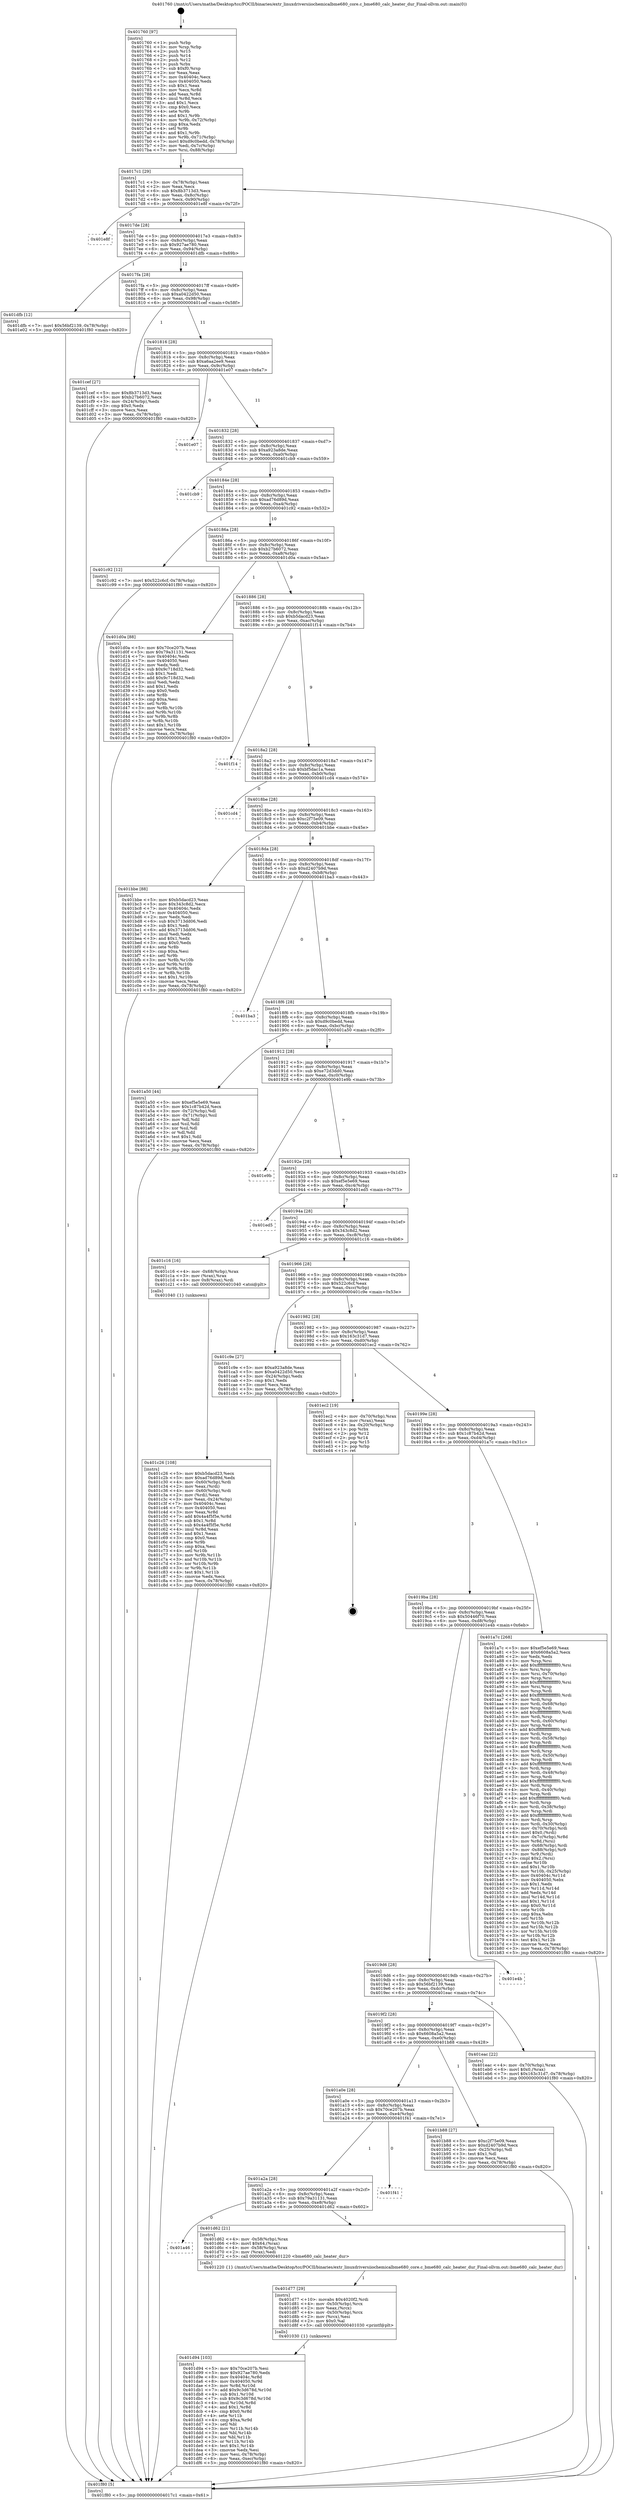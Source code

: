 digraph "0x401760" {
  label = "0x401760 (/mnt/c/Users/mathe/Desktop/tcc/POCII/binaries/extr_linuxdriversiiochemicalbme680_core.c_bme680_calc_heater_dur_Final-ollvm.out::main(0))"
  labelloc = "t"
  node[shape=record]

  Entry [label="",width=0.3,height=0.3,shape=circle,fillcolor=black,style=filled]
  "0x4017c1" [label="{
     0x4017c1 [29]\l
     | [instrs]\l
     &nbsp;&nbsp;0x4017c1 \<+3\>: mov -0x78(%rbp),%eax\l
     &nbsp;&nbsp;0x4017c4 \<+2\>: mov %eax,%ecx\l
     &nbsp;&nbsp;0x4017c6 \<+6\>: sub $0x8b3713d3,%ecx\l
     &nbsp;&nbsp;0x4017cc \<+6\>: mov %eax,-0x8c(%rbp)\l
     &nbsp;&nbsp;0x4017d2 \<+6\>: mov %ecx,-0x90(%rbp)\l
     &nbsp;&nbsp;0x4017d8 \<+6\>: je 0000000000401e8f \<main+0x72f\>\l
  }"]
  "0x401e8f" [label="{
     0x401e8f\l
  }", style=dashed]
  "0x4017de" [label="{
     0x4017de [28]\l
     | [instrs]\l
     &nbsp;&nbsp;0x4017de \<+5\>: jmp 00000000004017e3 \<main+0x83\>\l
     &nbsp;&nbsp;0x4017e3 \<+6\>: mov -0x8c(%rbp),%eax\l
     &nbsp;&nbsp;0x4017e9 \<+5\>: sub $0x927ae780,%eax\l
     &nbsp;&nbsp;0x4017ee \<+6\>: mov %eax,-0x94(%rbp)\l
     &nbsp;&nbsp;0x4017f4 \<+6\>: je 0000000000401dfb \<main+0x69b\>\l
  }"]
  Exit [label="",width=0.3,height=0.3,shape=circle,fillcolor=black,style=filled,peripheries=2]
  "0x401dfb" [label="{
     0x401dfb [12]\l
     | [instrs]\l
     &nbsp;&nbsp;0x401dfb \<+7\>: movl $0x56bf2139,-0x78(%rbp)\l
     &nbsp;&nbsp;0x401e02 \<+5\>: jmp 0000000000401f80 \<main+0x820\>\l
  }"]
  "0x4017fa" [label="{
     0x4017fa [28]\l
     | [instrs]\l
     &nbsp;&nbsp;0x4017fa \<+5\>: jmp 00000000004017ff \<main+0x9f\>\l
     &nbsp;&nbsp;0x4017ff \<+6\>: mov -0x8c(%rbp),%eax\l
     &nbsp;&nbsp;0x401805 \<+5\>: sub $0xa0422d50,%eax\l
     &nbsp;&nbsp;0x40180a \<+6\>: mov %eax,-0x98(%rbp)\l
     &nbsp;&nbsp;0x401810 \<+6\>: je 0000000000401cef \<main+0x58f\>\l
  }"]
  "0x401d94" [label="{
     0x401d94 [103]\l
     | [instrs]\l
     &nbsp;&nbsp;0x401d94 \<+5\>: mov $0x70ce207b,%esi\l
     &nbsp;&nbsp;0x401d99 \<+5\>: mov $0x927ae780,%edx\l
     &nbsp;&nbsp;0x401d9e \<+8\>: mov 0x40404c,%r8d\l
     &nbsp;&nbsp;0x401da6 \<+8\>: mov 0x404050,%r9d\l
     &nbsp;&nbsp;0x401dae \<+3\>: mov %r8d,%r10d\l
     &nbsp;&nbsp;0x401db1 \<+7\>: add $0x9c3d678d,%r10d\l
     &nbsp;&nbsp;0x401db8 \<+4\>: sub $0x1,%r10d\l
     &nbsp;&nbsp;0x401dbc \<+7\>: sub $0x9c3d678d,%r10d\l
     &nbsp;&nbsp;0x401dc3 \<+4\>: imul %r10d,%r8d\l
     &nbsp;&nbsp;0x401dc7 \<+4\>: and $0x1,%r8d\l
     &nbsp;&nbsp;0x401dcb \<+4\>: cmp $0x0,%r8d\l
     &nbsp;&nbsp;0x401dcf \<+4\>: sete %r11b\l
     &nbsp;&nbsp;0x401dd3 \<+4\>: cmp $0xa,%r9d\l
     &nbsp;&nbsp;0x401dd7 \<+3\>: setl %bl\l
     &nbsp;&nbsp;0x401dda \<+3\>: mov %r11b,%r14b\l
     &nbsp;&nbsp;0x401ddd \<+3\>: and %bl,%r14b\l
     &nbsp;&nbsp;0x401de0 \<+3\>: xor %bl,%r11b\l
     &nbsp;&nbsp;0x401de3 \<+3\>: or %r11b,%r14b\l
     &nbsp;&nbsp;0x401de6 \<+4\>: test $0x1,%r14b\l
     &nbsp;&nbsp;0x401dea \<+3\>: cmovne %edx,%esi\l
     &nbsp;&nbsp;0x401ded \<+3\>: mov %esi,-0x78(%rbp)\l
     &nbsp;&nbsp;0x401df0 \<+6\>: mov %eax,-0xec(%rbp)\l
     &nbsp;&nbsp;0x401df6 \<+5\>: jmp 0000000000401f80 \<main+0x820\>\l
  }"]
  "0x401cef" [label="{
     0x401cef [27]\l
     | [instrs]\l
     &nbsp;&nbsp;0x401cef \<+5\>: mov $0x8b3713d3,%eax\l
     &nbsp;&nbsp;0x401cf4 \<+5\>: mov $0xb27b6072,%ecx\l
     &nbsp;&nbsp;0x401cf9 \<+3\>: mov -0x24(%rbp),%edx\l
     &nbsp;&nbsp;0x401cfc \<+3\>: cmp $0x0,%edx\l
     &nbsp;&nbsp;0x401cff \<+3\>: cmove %ecx,%eax\l
     &nbsp;&nbsp;0x401d02 \<+3\>: mov %eax,-0x78(%rbp)\l
     &nbsp;&nbsp;0x401d05 \<+5\>: jmp 0000000000401f80 \<main+0x820\>\l
  }"]
  "0x401816" [label="{
     0x401816 [28]\l
     | [instrs]\l
     &nbsp;&nbsp;0x401816 \<+5\>: jmp 000000000040181b \<main+0xbb\>\l
     &nbsp;&nbsp;0x40181b \<+6\>: mov -0x8c(%rbp),%eax\l
     &nbsp;&nbsp;0x401821 \<+5\>: sub $0xa6aa2ee9,%eax\l
     &nbsp;&nbsp;0x401826 \<+6\>: mov %eax,-0x9c(%rbp)\l
     &nbsp;&nbsp;0x40182c \<+6\>: je 0000000000401e07 \<main+0x6a7\>\l
  }"]
  "0x401d77" [label="{
     0x401d77 [29]\l
     | [instrs]\l
     &nbsp;&nbsp;0x401d77 \<+10\>: movabs $0x4020f2,%rdi\l
     &nbsp;&nbsp;0x401d81 \<+4\>: mov -0x50(%rbp),%rcx\l
     &nbsp;&nbsp;0x401d85 \<+2\>: mov %eax,(%rcx)\l
     &nbsp;&nbsp;0x401d87 \<+4\>: mov -0x50(%rbp),%rcx\l
     &nbsp;&nbsp;0x401d8b \<+2\>: mov (%rcx),%esi\l
     &nbsp;&nbsp;0x401d8d \<+2\>: mov $0x0,%al\l
     &nbsp;&nbsp;0x401d8f \<+5\>: call 0000000000401030 \<printf@plt\>\l
     | [calls]\l
     &nbsp;&nbsp;0x401030 \{1\} (unknown)\l
  }"]
  "0x401e07" [label="{
     0x401e07\l
  }", style=dashed]
  "0x401832" [label="{
     0x401832 [28]\l
     | [instrs]\l
     &nbsp;&nbsp;0x401832 \<+5\>: jmp 0000000000401837 \<main+0xd7\>\l
     &nbsp;&nbsp;0x401837 \<+6\>: mov -0x8c(%rbp),%eax\l
     &nbsp;&nbsp;0x40183d \<+5\>: sub $0xa923a8de,%eax\l
     &nbsp;&nbsp;0x401842 \<+6\>: mov %eax,-0xa0(%rbp)\l
     &nbsp;&nbsp;0x401848 \<+6\>: je 0000000000401cb9 \<main+0x559\>\l
  }"]
  "0x401a46" [label="{
     0x401a46\l
  }", style=dashed]
  "0x401cb9" [label="{
     0x401cb9\l
  }", style=dashed]
  "0x40184e" [label="{
     0x40184e [28]\l
     | [instrs]\l
     &nbsp;&nbsp;0x40184e \<+5\>: jmp 0000000000401853 \<main+0xf3\>\l
     &nbsp;&nbsp;0x401853 \<+6\>: mov -0x8c(%rbp),%eax\l
     &nbsp;&nbsp;0x401859 \<+5\>: sub $0xad76d89d,%eax\l
     &nbsp;&nbsp;0x40185e \<+6\>: mov %eax,-0xa4(%rbp)\l
     &nbsp;&nbsp;0x401864 \<+6\>: je 0000000000401c92 \<main+0x532\>\l
  }"]
  "0x401d62" [label="{
     0x401d62 [21]\l
     | [instrs]\l
     &nbsp;&nbsp;0x401d62 \<+4\>: mov -0x58(%rbp),%rax\l
     &nbsp;&nbsp;0x401d66 \<+6\>: movl $0x64,(%rax)\l
     &nbsp;&nbsp;0x401d6c \<+4\>: mov -0x58(%rbp),%rax\l
     &nbsp;&nbsp;0x401d70 \<+2\>: mov (%rax),%edi\l
     &nbsp;&nbsp;0x401d72 \<+5\>: call 0000000000401220 \<bme680_calc_heater_dur\>\l
     | [calls]\l
     &nbsp;&nbsp;0x401220 \{1\} (/mnt/c/Users/mathe/Desktop/tcc/POCII/binaries/extr_linuxdriversiiochemicalbme680_core.c_bme680_calc_heater_dur_Final-ollvm.out::bme680_calc_heater_dur)\l
  }"]
  "0x401c92" [label="{
     0x401c92 [12]\l
     | [instrs]\l
     &nbsp;&nbsp;0x401c92 \<+7\>: movl $0x522c6cf,-0x78(%rbp)\l
     &nbsp;&nbsp;0x401c99 \<+5\>: jmp 0000000000401f80 \<main+0x820\>\l
  }"]
  "0x40186a" [label="{
     0x40186a [28]\l
     | [instrs]\l
     &nbsp;&nbsp;0x40186a \<+5\>: jmp 000000000040186f \<main+0x10f\>\l
     &nbsp;&nbsp;0x40186f \<+6\>: mov -0x8c(%rbp),%eax\l
     &nbsp;&nbsp;0x401875 \<+5\>: sub $0xb27b6072,%eax\l
     &nbsp;&nbsp;0x40187a \<+6\>: mov %eax,-0xa8(%rbp)\l
     &nbsp;&nbsp;0x401880 \<+6\>: je 0000000000401d0a \<main+0x5aa\>\l
  }"]
  "0x401a2a" [label="{
     0x401a2a [28]\l
     | [instrs]\l
     &nbsp;&nbsp;0x401a2a \<+5\>: jmp 0000000000401a2f \<main+0x2cf\>\l
     &nbsp;&nbsp;0x401a2f \<+6\>: mov -0x8c(%rbp),%eax\l
     &nbsp;&nbsp;0x401a35 \<+5\>: sub $0x79a31131,%eax\l
     &nbsp;&nbsp;0x401a3a \<+6\>: mov %eax,-0xe8(%rbp)\l
     &nbsp;&nbsp;0x401a40 \<+6\>: je 0000000000401d62 \<main+0x602\>\l
  }"]
  "0x401d0a" [label="{
     0x401d0a [88]\l
     | [instrs]\l
     &nbsp;&nbsp;0x401d0a \<+5\>: mov $0x70ce207b,%eax\l
     &nbsp;&nbsp;0x401d0f \<+5\>: mov $0x79a31131,%ecx\l
     &nbsp;&nbsp;0x401d14 \<+7\>: mov 0x40404c,%edx\l
     &nbsp;&nbsp;0x401d1b \<+7\>: mov 0x404050,%esi\l
     &nbsp;&nbsp;0x401d22 \<+2\>: mov %edx,%edi\l
     &nbsp;&nbsp;0x401d24 \<+6\>: sub $0x9c718d32,%edi\l
     &nbsp;&nbsp;0x401d2a \<+3\>: sub $0x1,%edi\l
     &nbsp;&nbsp;0x401d2d \<+6\>: add $0x9c718d32,%edi\l
     &nbsp;&nbsp;0x401d33 \<+3\>: imul %edi,%edx\l
     &nbsp;&nbsp;0x401d36 \<+3\>: and $0x1,%edx\l
     &nbsp;&nbsp;0x401d39 \<+3\>: cmp $0x0,%edx\l
     &nbsp;&nbsp;0x401d3c \<+4\>: sete %r8b\l
     &nbsp;&nbsp;0x401d40 \<+3\>: cmp $0xa,%esi\l
     &nbsp;&nbsp;0x401d43 \<+4\>: setl %r9b\l
     &nbsp;&nbsp;0x401d47 \<+3\>: mov %r8b,%r10b\l
     &nbsp;&nbsp;0x401d4a \<+3\>: and %r9b,%r10b\l
     &nbsp;&nbsp;0x401d4d \<+3\>: xor %r9b,%r8b\l
     &nbsp;&nbsp;0x401d50 \<+3\>: or %r8b,%r10b\l
     &nbsp;&nbsp;0x401d53 \<+4\>: test $0x1,%r10b\l
     &nbsp;&nbsp;0x401d57 \<+3\>: cmovne %ecx,%eax\l
     &nbsp;&nbsp;0x401d5a \<+3\>: mov %eax,-0x78(%rbp)\l
     &nbsp;&nbsp;0x401d5d \<+5\>: jmp 0000000000401f80 \<main+0x820\>\l
  }"]
  "0x401886" [label="{
     0x401886 [28]\l
     | [instrs]\l
     &nbsp;&nbsp;0x401886 \<+5\>: jmp 000000000040188b \<main+0x12b\>\l
     &nbsp;&nbsp;0x40188b \<+6\>: mov -0x8c(%rbp),%eax\l
     &nbsp;&nbsp;0x401891 \<+5\>: sub $0xb5dacd23,%eax\l
     &nbsp;&nbsp;0x401896 \<+6\>: mov %eax,-0xac(%rbp)\l
     &nbsp;&nbsp;0x40189c \<+6\>: je 0000000000401f14 \<main+0x7b4\>\l
  }"]
  "0x401f41" [label="{
     0x401f41\l
  }", style=dashed]
  "0x401f14" [label="{
     0x401f14\l
  }", style=dashed]
  "0x4018a2" [label="{
     0x4018a2 [28]\l
     | [instrs]\l
     &nbsp;&nbsp;0x4018a2 \<+5\>: jmp 00000000004018a7 \<main+0x147\>\l
     &nbsp;&nbsp;0x4018a7 \<+6\>: mov -0x8c(%rbp),%eax\l
     &nbsp;&nbsp;0x4018ad \<+5\>: sub $0xbf5dac1a,%eax\l
     &nbsp;&nbsp;0x4018b2 \<+6\>: mov %eax,-0xb0(%rbp)\l
     &nbsp;&nbsp;0x4018b8 \<+6\>: je 0000000000401cd4 \<main+0x574\>\l
  }"]
  "0x401c26" [label="{
     0x401c26 [108]\l
     | [instrs]\l
     &nbsp;&nbsp;0x401c26 \<+5\>: mov $0xb5dacd23,%ecx\l
     &nbsp;&nbsp;0x401c2b \<+5\>: mov $0xad76d89d,%edx\l
     &nbsp;&nbsp;0x401c30 \<+4\>: mov -0x60(%rbp),%rdi\l
     &nbsp;&nbsp;0x401c34 \<+2\>: mov %eax,(%rdi)\l
     &nbsp;&nbsp;0x401c36 \<+4\>: mov -0x60(%rbp),%rdi\l
     &nbsp;&nbsp;0x401c3a \<+2\>: mov (%rdi),%eax\l
     &nbsp;&nbsp;0x401c3c \<+3\>: mov %eax,-0x24(%rbp)\l
     &nbsp;&nbsp;0x401c3f \<+7\>: mov 0x40404c,%eax\l
     &nbsp;&nbsp;0x401c46 \<+7\>: mov 0x404050,%esi\l
     &nbsp;&nbsp;0x401c4d \<+3\>: mov %eax,%r8d\l
     &nbsp;&nbsp;0x401c50 \<+7\>: add $0x4a4f5f5e,%r8d\l
     &nbsp;&nbsp;0x401c57 \<+4\>: sub $0x1,%r8d\l
     &nbsp;&nbsp;0x401c5b \<+7\>: sub $0x4a4f5f5e,%r8d\l
     &nbsp;&nbsp;0x401c62 \<+4\>: imul %r8d,%eax\l
     &nbsp;&nbsp;0x401c66 \<+3\>: and $0x1,%eax\l
     &nbsp;&nbsp;0x401c69 \<+3\>: cmp $0x0,%eax\l
     &nbsp;&nbsp;0x401c6c \<+4\>: sete %r9b\l
     &nbsp;&nbsp;0x401c70 \<+3\>: cmp $0xa,%esi\l
     &nbsp;&nbsp;0x401c73 \<+4\>: setl %r10b\l
     &nbsp;&nbsp;0x401c77 \<+3\>: mov %r9b,%r11b\l
     &nbsp;&nbsp;0x401c7a \<+3\>: and %r10b,%r11b\l
     &nbsp;&nbsp;0x401c7d \<+3\>: xor %r10b,%r9b\l
     &nbsp;&nbsp;0x401c80 \<+3\>: or %r9b,%r11b\l
     &nbsp;&nbsp;0x401c83 \<+4\>: test $0x1,%r11b\l
     &nbsp;&nbsp;0x401c87 \<+3\>: cmovne %edx,%ecx\l
     &nbsp;&nbsp;0x401c8a \<+3\>: mov %ecx,-0x78(%rbp)\l
     &nbsp;&nbsp;0x401c8d \<+5\>: jmp 0000000000401f80 \<main+0x820\>\l
  }"]
  "0x401cd4" [label="{
     0x401cd4\l
  }", style=dashed]
  "0x4018be" [label="{
     0x4018be [28]\l
     | [instrs]\l
     &nbsp;&nbsp;0x4018be \<+5\>: jmp 00000000004018c3 \<main+0x163\>\l
     &nbsp;&nbsp;0x4018c3 \<+6\>: mov -0x8c(%rbp),%eax\l
     &nbsp;&nbsp;0x4018c9 \<+5\>: sub $0xc2f75e09,%eax\l
     &nbsp;&nbsp;0x4018ce \<+6\>: mov %eax,-0xb4(%rbp)\l
     &nbsp;&nbsp;0x4018d4 \<+6\>: je 0000000000401bbe \<main+0x45e\>\l
  }"]
  "0x401a0e" [label="{
     0x401a0e [28]\l
     | [instrs]\l
     &nbsp;&nbsp;0x401a0e \<+5\>: jmp 0000000000401a13 \<main+0x2b3\>\l
     &nbsp;&nbsp;0x401a13 \<+6\>: mov -0x8c(%rbp),%eax\l
     &nbsp;&nbsp;0x401a19 \<+5\>: sub $0x70ce207b,%eax\l
     &nbsp;&nbsp;0x401a1e \<+6\>: mov %eax,-0xe4(%rbp)\l
     &nbsp;&nbsp;0x401a24 \<+6\>: je 0000000000401f41 \<main+0x7e1\>\l
  }"]
  "0x401bbe" [label="{
     0x401bbe [88]\l
     | [instrs]\l
     &nbsp;&nbsp;0x401bbe \<+5\>: mov $0xb5dacd23,%eax\l
     &nbsp;&nbsp;0x401bc3 \<+5\>: mov $0x343c8d2,%ecx\l
     &nbsp;&nbsp;0x401bc8 \<+7\>: mov 0x40404c,%edx\l
     &nbsp;&nbsp;0x401bcf \<+7\>: mov 0x404050,%esi\l
     &nbsp;&nbsp;0x401bd6 \<+2\>: mov %edx,%edi\l
     &nbsp;&nbsp;0x401bd8 \<+6\>: sub $0x3713dd06,%edi\l
     &nbsp;&nbsp;0x401bde \<+3\>: sub $0x1,%edi\l
     &nbsp;&nbsp;0x401be1 \<+6\>: add $0x3713dd06,%edi\l
     &nbsp;&nbsp;0x401be7 \<+3\>: imul %edi,%edx\l
     &nbsp;&nbsp;0x401bea \<+3\>: and $0x1,%edx\l
     &nbsp;&nbsp;0x401bed \<+3\>: cmp $0x0,%edx\l
     &nbsp;&nbsp;0x401bf0 \<+4\>: sete %r8b\l
     &nbsp;&nbsp;0x401bf4 \<+3\>: cmp $0xa,%esi\l
     &nbsp;&nbsp;0x401bf7 \<+4\>: setl %r9b\l
     &nbsp;&nbsp;0x401bfb \<+3\>: mov %r8b,%r10b\l
     &nbsp;&nbsp;0x401bfe \<+3\>: and %r9b,%r10b\l
     &nbsp;&nbsp;0x401c01 \<+3\>: xor %r9b,%r8b\l
     &nbsp;&nbsp;0x401c04 \<+3\>: or %r8b,%r10b\l
     &nbsp;&nbsp;0x401c07 \<+4\>: test $0x1,%r10b\l
     &nbsp;&nbsp;0x401c0b \<+3\>: cmovne %ecx,%eax\l
     &nbsp;&nbsp;0x401c0e \<+3\>: mov %eax,-0x78(%rbp)\l
     &nbsp;&nbsp;0x401c11 \<+5\>: jmp 0000000000401f80 \<main+0x820\>\l
  }"]
  "0x4018da" [label="{
     0x4018da [28]\l
     | [instrs]\l
     &nbsp;&nbsp;0x4018da \<+5\>: jmp 00000000004018df \<main+0x17f\>\l
     &nbsp;&nbsp;0x4018df \<+6\>: mov -0x8c(%rbp),%eax\l
     &nbsp;&nbsp;0x4018e5 \<+5\>: sub $0xd2407b9d,%eax\l
     &nbsp;&nbsp;0x4018ea \<+6\>: mov %eax,-0xb8(%rbp)\l
     &nbsp;&nbsp;0x4018f0 \<+6\>: je 0000000000401ba3 \<main+0x443\>\l
  }"]
  "0x401b88" [label="{
     0x401b88 [27]\l
     | [instrs]\l
     &nbsp;&nbsp;0x401b88 \<+5\>: mov $0xc2f75e09,%eax\l
     &nbsp;&nbsp;0x401b8d \<+5\>: mov $0xd2407b9d,%ecx\l
     &nbsp;&nbsp;0x401b92 \<+3\>: mov -0x25(%rbp),%dl\l
     &nbsp;&nbsp;0x401b95 \<+3\>: test $0x1,%dl\l
     &nbsp;&nbsp;0x401b98 \<+3\>: cmovne %ecx,%eax\l
     &nbsp;&nbsp;0x401b9b \<+3\>: mov %eax,-0x78(%rbp)\l
     &nbsp;&nbsp;0x401b9e \<+5\>: jmp 0000000000401f80 \<main+0x820\>\l
  }"]
  "0x401ba3" [label="{
     0x401ba3\l
  }", style=dashed]
  "0x4018f6" [label="{
     0x4018f6 [28]\l
     | [instrs]\l
     &nbsp;&nbsp;0x4018f6 \<+5\>: jmp 00000000004018fb \<main+0x19b\>\l
     &nbsp;&nbsp;0x4018fb \<+6\>: mov -0x8c(%rbp),%eax\l
     &nbsp;&nbsp;0x401901 \<+5\>: sub $0xd9c0bedd,%eax\l
     &nbsp;&nbsp;0x401906 \<+6\>: mov %eax,-0xbc(%rbp)\l
     &nbsp;&nbsp;0x40190c \<+6\>: je 0000000000401a50 \<main+0x2f0\>\l
  }"]
  "0x4019f2" [label="{
     0x4019f2 [28]\l
     | [instrs]\l
     &nbsp;&nbsp;0x4019f2 \<+5\>: jmp 00000000004019f7 \<main+0x297\>\l
     &nbsp;&nbsp;0x4019f7 \<+6\>: mov -0x8c(%rbp),%eax\l
     &nbsp;&nbsp;0x4019fd \<+5\>: sub $0x6608a5a2,%eax\l
     &nbsp;&nbsp;0x401a02 \<+6\>: mov %eax,-0xe0(%rbp)\l
     &nbsp;&nbsp;0x401a08 \<+6\>: je 0000000000401b88 \<main+0x428\>\l
  }"]
  "0x401a50" [label="{
     0x401a50 [44]\l
     | [instrs]\l
     &nbsp;&nbsp;0x401a50 \<+5\>: mov $0xef5e5e69,%eax\l
     &nbsp;&nbsp;0x401a55 \<+5\>: mov $0x1c87b42d,%ecx\l
     &nbsp;&nbsp;0x401a5a \<+3\>: mov -0x72(%rbp),%dl\l
     &nbsp;&nbsp;0x401a5d \<+4\>: mov -0x71(%rbp),%sil\l
     &nbsp;&nbsp;0x401a61 \<+3\>: mov %dl,%dil\l
     &nbsp;&nbsp;0x401a64 \<+3\>: and %sil,%dil\l
     &nbsp;&nbsp;0x401a67 \<+3\>: xor %sil,%dl\l
     &nbsp;&nbsp;0x401a6a \<+3\>: or %dl,%dil\l
     &nbsp;&nbsp;0x401a6d \<+4\>: test $0x1,%dil\l
     &nbsp;&nbsp;0x401a71 \<+3\>: cmovne %ecx,%eax\l
     &nbsp;&nbsp;0x401a74 \<+3\>: mov %eax,-0x78(%rbp)\l
     &nbsp;&nbsp;0x401a77 \<+5\>: jmp 0000000000401f80 \<main+0x820\>\l
  }"]
  "0x401912" [label="{
     0x401912 [28]\l
     | [instrs]\l
     &nbsp;&nbsp;0x401912 \<+5\>: jmp 0000000000401917 \<main+0x1b7\>\l
     &nbsp;&nbsp;0x401917 \<+6\>: mov -0x8c(%rbp),%eax\l
     &nbsp;&nbsp;0x40191d \<+5\>: sub $0xe72d3dd0,%eax\l
     &nbsp;&nbsp;0x401922 \<+6\>: mov %eax,-0xc0(%rbp)\l
     &nbsp;&nbsp;0x401928 \<+6\>: je 0000000000401e9b \<main+0x73b\>\l
  }"]
  "0x401f80" [label="{
     0x401f80 [5]\l
     | [instrs]\l
     &nbsp;&nbsp;0x401f80 \<+5\>: jmp 00000000004017c1 \<main+0x61\>\l
  }"]
  "0x401760" [label="{
     0x401760 [97]\l
     | [instrs]\l
     &nbsp;&nbsp;0x401760 \<+1\>: push %rbp\l
     &nbsp;&nbsp;0x401761 \<+3\>: mov %rsp,%rbp\l
     &nbsp;&nbsp;0x401764 \<+2\>: push %r15\l
     &nbsp;&nbsp;0x401766 \<+2\>: push %r14\l
     &nbsp;&nbsp;0x401768 \<+2\>: push %r12\l
     &nbsp;&nbsp;0x40176a \<+1\>: push %rbx\l
     &nbsp;&nbsp;0x40176b \<+7\>: sub $0xf0,%rsp\l
     &nbsp;&nbsp;0x401772 \<+2\>: xor %eax,%eax\l
     &nbsp;&nbsp;0x401774 \<+7\>: mov 0x40404c,%ecx\l
     &nbsp;&nbsp;0x40177b \<+7\>: mov 0x404050,%edx\l
     &nbsp;&nbsp;0x401782 \<+3\>: sub $0x1,%eax\l
     &nbsp;&nbsp;0x401785 \<+3\>: mov %ecx,%r8d\l
     &nbsp;&nbsp;0x401788 \<+3\>: add %eax,%r8d\l
     &nbsp;&nbsp;0x40178b \<+4\>: imul %r8d,%ecx\l
     &nbsp;&nbsp;0x40178f \<+3\>: and $0x1,%ecx\l
     &nbsp;&nbsp;0x401792 \<+3\>: cmp $0x0,%ecx\l
     &nbsp;&nbsp;0x401795 \<+4\>: sete %r9b\l
     &nbsp;&nbsp;0x401799 \<+4\>: and $0x1,%r9b\l
     &nbsp;&nbsp;0x40179d \<+4\>: mov %r9b,-0x72(%rbp)\l
     &nbsp;&nbsp;0x4017a1 \<+3\>: cmp $0xa,%edx\l
     &nbsp;&nbsp;0x4017a4 \<+4\>: setl %r9b\l
     &nbsp;&nbsp;0x4017a8 \<+4\>: and $0x1,%r9b\l
     &nbsp;&nbsp;0x4017ac \<+4\>: mov %r9b,-0x71(%rbp)\l
     &nbsp;&nbsp;0x4017b0 \<+7\>: movl $0xd9c0bedd,-0x78(%rbp)\l
     &nbsp;&nbsp;0x4017b7 \<+3\>: mov %edi,-0x7c(%rbp)\l
     &nbsp;&nbsp;0x4017ba \<+7\>: mov %rsi,-0x88(%rbp)\l
  }"]
  "0x401eac" [label="{
     0x401eac [22]\l
     | [instrs]\l
     &nbsp;&nbsp;0x401eac \<+4\>: mov -0x70(%rbp),%rax\l
     &nbsp;&nbsp;0x401eb0 \<+6\>: movl $0x0,(%rax)\l
     &nbsp;&nbsp;0x401eb6 \<+7\>: movl $0x163c31d7,-0x78(%rbp)\l
     &nbsp;&nbsp;0x401ebd \<+5\>: jmp 0000000000401f80 \<main+0x820\>\l
  }"]
  "0x401e9b" [label="{
     0x401e9b\l
  }", style=dashed]
  "0x40192e" [label="{
     0x40192e [28]\l
     | [instrs]\l
     &nbsp;&nbsp;0x40192e \<+5\>: jmp 0000000000401933 \<main+0x1d3\>\l
     &nbsp;&nbsp;0x401933 \<+6\>: mov -0x8c(%rbp),%eax\l
     &nbsp;&nbsp;0x401939 \<+5\>: sub $0xef5e5e69,%eax\l
     &nbsp;&nbsp;0x40193e \<+6\>: mov %eax,-0xc4(%rbp)\l
     &nbsp;&nbsp;0x401944 \<+6\>: je 0000000000401ed5 \<main+0x775\>\l
  }"]
  "0x4019d6" [label="{
     0x4019d6 [28]\l
     | [instrs]\l
     &nbsp;&nbsp;0x4019d6 \<+5\>: jmp 00000000004019db \<main+0x27b\>\l
     &nbsp;&nbsp;0x4019db \<+6\>: mov -0x8c(%rbp),%eax\l
     &nbsp;&nbsp;0x4019e1 \<+5\>: sub $0x56bf2139,%eax\l
     &nbsp;&nbsp;0x4019e6 \<+6\>: mov %eax,-0xdc(%rbp)\l
     &nbsp;&nbsp;0x4019ec \<+6\>: je 0000000000401eac \<main+0x74c\>\l
  }"]
  "0x401ed5" [label="{
     0x401ed5\l
  }", style=dashed]
  "0x40194a" [label="{
     0x40194a [28]\l
     | [instrs]\l
     &nbsp;&nbsp;0x40194a \<+5\>: jmp 000000000040194f \<main+0x1ef\>\l
     &nbsp;&nbsp;0x40194f \<+6\>: mov -0x8c(%rbp),%eax\l
     &nbsp;&nbsp;0x401955 \<+5\>: sub $0x343c8d2,%eax\l
     &nbsp;&nbsp;0x40195a \<+6\>: mov %eax,-0xc8(%rbp)\l
     &nbsp;&nbsp;0x401960 \<+6\>: je 0000000000401c16 \<main+0x4b6\>\l
  }"]
  "0x401e4b" [label="{
     0x401e4b\l
  }", style=dashed]
  "0x401c16" [label="{
     0x401c16 [16]\l
     | [instrs]\l
     &nbsp;&nbsp;0x401c16 \<+4\>: mov -0x68(%rbp),%rax\l
     &nbsp;&nbsp;0x401c1a \<+3\>: mov (%rax),%rax\l
     &nbsp;&nbsp;0x401c1d \<+4\>: mov 0x8(%rax),%rdi\l
     &nbsp;&nbsp;0x401c21 \<+5\>: call 0000000000401040 \<atoi@plt\>\l
     | [calls]\l
     &nbsp;&nbsp;0x401040 \{1\} (unknown)\l
  }"]
  "0x401966" [label="{
     0x401966 [28]\l
     | [instrs]\l
     &nbsp;&nbsp;0x401966 \<+5\>: jmp 000000000040196b \<main+0x20b\>\l
     &nbsp;&nbsp;0x40196b \<+6\>: mov -0x8c(%rbp),%eax\l
     &nbsp;&nbsp;0x401971 \<+5\>: sub $0x522c6cf,%eax\l
     &nbsp;&nbsp;0x401976 \<+6\>: mov %eax,-0xcc(%rbp)\l
     &nbsp;&nbsp;0x40197c \<+6\>: je 0000000000401c9e \<main+0x53e\>\l
  }"]
  "0x4019ba" [label="{
     0x4019ba [28]\l
     | [instrs]\l
     &nbsp;&nbsp;0x4019ba \<+5\>: jmp 00000000004019bf \<main+0x25f\>\l
     &nbsp;&nbsp;0x4019bf \<+6\>: mov -0x8c(%rbp),%eax\l
     &nbsp;&nbsp;0x4019c5 \<+5\>: sub $0x50446f70,%eax\l
     &nbsp;&nbsp;0x4019ca \<+6\>: mov %eax,-0xd8(%rbp)\l
     &nbsp;&nbsp;0x4019d0 \<+6\>: je 0000000000401e4b \<main+0x6eb\>\l
  }"]
  "0x401c9e" [label="{
     0x401c9e [27]\l
     | [instrs]\l
     &nbsp;&nbsp;0x401c9e \<+5\>: mov $0xa923a8de,%eax\l
     &nbsp;&nbsp;0x401ca3 \<+5\>: mov $0xa0422d50,%ecx\l
     &nbsp;&nbsp;0x401ca8 \<+3\>: mov -0x24(%rbp),%edx\l
     &nbsp;&nbsp;0x401cab \<+3\>: cmp $0x1,%edx\l
     &nbsp;&nbsp;0x401cae \<+3\>: cmovl %ecx,%eax\l
     &nbsp;&nbsp;0x401cb1 \<+3\>: mov %eax,-0x78(%rbp)\l
     &nbsp;&nbsp;0x401cb4 \<+5\>: jmp 0000000000401f80 \<main+0x820\>\l
  }"]
  "0x401982" [label="{
     0x401982 [28]\l
     | [instrs]\l
     &nbsp;&nbsp;0x401982 \<+5\>: jmp 0000000000401987 \<main+0x227\>\l
     &nbsp;&nbsp;0x401987 \<+6\>: mov -0x8c(%rbp),%eax\l
     &nbsp;&nbsp;0x40198d \<+5\>: sub $0x163c31d7,%eax\l
     &nbsp;&nbsp;0x401992 \<+6\>: mov %eax,-0xd0(%rbp)\l
     &nbsp;&nbsp;0x401998 \<+6\>: je 0000000000401ec2 \<main+0x762\>\l
  }"]
  "0x401a7c" [label="{
     0x401a7c [268]\l
     | [instrs]\l
     &nbsp;&nbsp;0x401a7c \<+5\>: mov $0xef5e5e69,%eax\l
     &nbsp;&nbsp;0x401a81 \<+5\>: mov $0x6608a5a2,%ecx\l
     &nbsp;&nbsp;0x401a86 \<+2\>: xor %edx,%edx\l
     &nbsp;&nbsp;0x401a88 \<+3\>: mov %rsp,%rsi\l
     &nbsp;&nbsp;0x401a8b \<+4\>: add $0xfffffffffffffff0,%rsi\l
     &nbsp;&nbsp;0x401a8f \<+3\>: mov %rsi,%rsp\l
     &nbsp;&nbsp;0x401a92 \<+4\>: mov %rsi,-0x70(%rbp)\l
     &nbsp;&nbsp;0x401a96 \<+3\>: mov %rsp,%rsi\l
     &nbsp;&nbsp;0x401a99 \<+4\>: add $0xfffffffffffffff0,%rsi\l
     &nbsp;&nbsp;0x401a9d \<+3\>: mov %rsi,%rsp\l
     &nbsp;&nbsp;0x401aa0 \<+3\>: mov %rsp,%rdi\l
     &nbsp;&nbsp;0x401aa3 \<+4\>: add $0xfffffffffffffff0,%rdi\l
     &nbsp;&nbsp;0x401aa7 \<+3\>: mov %rdi,%rsp\l
     &nbsp;&nbsp;0x401aaa \<+4\>: mov %rdi,-0x68(%rbp)\l
     &nbsp;&nbsp;0x401aae \<+3\>: mov %rsp,%rdi\l
     &nbsp;&nbsp;0x401ab1 \<+4\>: add $0xfffffffffffffff0,%rdi\l
     &nbsp;&nbsp;0x401ab5 \<+3\>: mov %rdi,%rsp\l
     &nbsp;&nbsp;0x401ab8 \<+4\>: mov %rdi,-0x60(%rbp)\l
     &nbsp;&nbsp;0x401abc \<+3\>: mov %rsp,%rdi\l
     &nbsp;&nbsp;0x401abf \<+4\>: add $0xfffffffffffffff0,%rdi\l
     &nbsp;&nbsp;0x401ac3 \<+3\>: mov %rdi,%rsp\l
     &nbsp;&nbsp;0x401ac6 \<+4\>: mov %rdi,-0x58(%rbp)\l
     &nbsp;&nbsp;0x401aca \<+3\>: mov %rsp,%rdi\l
     &nbsp;&nbsp;0x401acd \<+4\>: add $0xfffffffffffffff0,%rdi\l
     &nbsp;&nbsp;0x401ad1 \<+3\>: mov %rdi,%rsp\l
     &nbsp;&nbsp;0x401ad4 \<+4\>: mov %rdi,-0x50(%rbp)\l
     &nbsp;&nbsp;0x401ad8 \<+3\>: mov %rsp,%rdi\l
     &nbsp;&nbsp;0x401adb \<+4\>: add $0xfffffffffffffff0,%rdi\l
     &nbsp;&nbsp;0x401adf \<+3\>: mov %rdi,%rsp\l
     &nbsp;&nbsp;0x401ae2 \<+4\>: mov %rdi,-0x48(%rbp)\l
     &nbsp;&nbsp;0x401ae6 \<+3\>: mov %rsp,%rdi\l
     &nbsp;&nbsp;0x401ae9 \<+4\>: add $0xfffffffffffffff0,%rdi\l
     &nbsp;&nbsp;0x401aed \<+3\>: mov %rdi,%rsp\l
     &nbsp;&nbsp;0x401af0 \<+4\>: mov %rdi,-0x40(%rbp)\l
     &nbsp;&nbsp;0x401af4 \<+3\>: mov %rsp,%rdi\l
     &nbsp;&nbsp;0x401af7 \<+4\>: add $0xfffffffffffffff0,%rdi\l
     &nbsp;&nbsp;0x401afb \<+3\>: mov %rdi,%rsp\l
     &nbsp;&nbsp;0x401afe \<+4\>: mov %rdi,-0x38(%rbp)\l
     &nbsp;&nbsp;0x401b02 \<+3\>: mov %rsp,%rdi\l
     &nbsp;&nbsp;0x401b05 \<+4\>: add $0xfffffffffffffff0,%rdi\l
     &nbsp;&nbsp;0x401b09 \<+3\>: mov %rdi,%rsp\l
     &nbsp;&nbsp;0x401b0c \<+4\>: mov %rdi,-0x30(%rbp)\l
     &nbsp;&nbsp;0x401b10 \<+4\>: mov -0x70(%rbp),%rdi\l
     &nbsp;&nbsp;0x401b14 \<+6\>: movl $0x0,(%rdi)\l
     &nbsp;&nbsp;0x401b1a \<+4\>: mov -0x7c(%rbp),%r8d\l
     &nbsp;&nbsp;0x401b1e \<+3\>: mov %r8d,(%rsi)\l
     &nbsp;&nbsp;0x401b21 \<+4\>: mov -0x68(%rbp),%rdi\l
     &nbsp;&nbsp;0x401b25 \<+7\>: mov -0x88(%rbp),%r9\l
     &nbsp;&nbsp;0x401b2c \<+3\>: mov %r9,(%rdi)\l
     &nbsp;&nbsp;0x401b2f \<+3\>: cmpl $0x2,(%rsi)\l
     &nbsp;&nbsp;0x401b32 \<+4\>: setne %r10b\l
     &nbsp;&nbsp;0x401b36 \<+4\>: and $0x1,%r10b\l
     &nbsp;&nbsp;0x401b3a \<+4\>: mov %r10b,-0x25(%rbp)\l
     &nbsp;&nbsp;0x401b3e \<+8\>: mov 0x40404c,%r11d\l
     &nbsp;&nbsp;0x401b46 \<+7\>: mov 0x404050,%ebx\l
     &nbsp;&nbsp;0x401b4d \<+3\>: sub $0x1,%edx\l
     &nbsp;&nbsp;0x401b50 \<+3\>: mov %r11d,%r14d\l
     &nbsp;&nbsp;0x401b53 \<+3\>: add %edx,%r14d\l
     &nbsp;&nbsp;0x401b56 \<+4\>: imul %r14d,%r11d\l
     &nbsp;&nbsp;0x401b5a \<+4\>: and $0x1,%r11d\l
     &nbsp;&nbsp;0x401b5e \<+4\>: cmp $0x0,%r11d\l
     &nbsp;&nbsp;0x401b62 \<+4\>: sete %r10b\l
     &nbsp;&nbsp;0x401b66 \<+3\>: cmp $0xa,%ebx\l
     &nbsp;&nbsp;0x401b69 \<+4\>: setl %r15b\l
     &nbsp;&nbsp;0x401b6d \<+3\>: mov %r10b,%r12b\l
     &nbsp;&nbsp;0x401b70 \<+3\>: and %r15b,%r12b\l
     &nbsp;&nbsp;0x401b73 \<+3\>: xor %r15b,%r10b\l
     &nbsp;&nbsp;0x401b76 \<+3\>: or %r10b,%r12b\l
     &nbsp;&nbsp;0x401b79 \<+4\>: test $0x1,%r12b\l
     &nbsp;&nbsp;0x401b7d \<+3\>: cmovne %ecx,%eax\l
     &nbsp;&nbsp;0x401b80 \<+3\>: mov %eax,-0x78(%rbp)\l
     &nbsp;&nbsp;0x401b83 \<+5\>: jmp 0000000000401f80 \<main+0x820\>\l
  }"]
  "0x401ec2" [label="{
     0x401ec2 [19]\l
     | [instrs]\l
     &nbsp;&nbsp;0x401ec2 \<+4\>: mov -0x70(%rbp),%rax\l
     &nbsp;&nbsp;0x401ec6 \<+2\>: mov (%rax),%eax\l
     &nbsp;&nbsp;0x401ec8 \<+4\>: lea -0x20(%rbp),%rsp\l
     &nbsp;&nbsp;0x401ecc \<+1\>: pop %rbx\l
     &nbsp;&nbsp;0x401ecd \<+2\>: pop %r12\l
     &nbsp;&nbsp;0x401ecf \<+2\>: pop %r14\l
     &nbsp;&nbsp;0x401ed1 \<+2\>: pop %r15\l
     &nbsp;&nbsp;0x401ed3 \<+1\>: pop %rbp\l
     &nbsp;&nbsp;0x401ed4 \<+1\>: ret\l
  }"]
  "0x40199e" [label="{
     0x40199e [28]\l
     | [instrs]\l
     &nbsp;&nbsp;0x40199e \<+5\>: jmp 00000000004019a3 \<main+0x243\>\l
     &nbsp;&nbsp;0x4019a3 \<+6\>: mov -0x8c(%rbp),%eax\l
     &nbsp;&nbsp;0x4019a9 \<+5\>: sub $0x1c87b42d,%eax\l
     &nbsp;&nbsp;0x4019ae \<+6\>: mov %eax,-0xd4(%rbp)\l
     &nbsp;&nbsp;0x4019b4 \<+6\>: je 0000000000401a7c \<main+0x31c\>\l
  }"]
  Entry -> "0x401760" [label=" 1"]
  "0x4017c1" -> "0x401e8f" [label=" 0"]
  "0x4017c1" -> "0x4017de" [label=" 13"]
  "0x401ec2" -> Exit [label=" 1"]
  "0x4017de" -> "0x401dfb" [label=" 1"]
  "0x4017de" -> "0x4017fa" [label=" 12"]
  "0x401eac" -> "0x401f80" [label=" 1"]
  "0x4017fa" -> "0x401cef" [label=" 1"]
  "0x4017fa" -> "0x401816" [label=" 11"]
  "0x401dfb" -> "0x401f80" [label=" 1"]
  "0x401816" -> "0x401e07" [label=" 0"]
  "0x401816" -> "0x401832" [label=" 11"]
  "0x401d94" -> "0x401f80" [label=" 1"]
  "0x401832" -> "0x401cb9" [label=" 0"]
  "0x401832" -> "0x40184e" [label=" 11"]
  "0x401d77" -> "0x401d94" [label=" 1"]
  "0x40184e" -> "0x401c92" [label=" 1"]
  "0x40184e" -> "0x40186a" [label=" 10"]
  "0x401d62" -> "0x401d77" [label=" 1"]
  "0x40186a" -> "0x401d0a" [label=" 1"]
  "0x40186a" -> "0x401886" [label=" 9"]
  "0x401a2a" -> "0x401d62" [label=" 1"]
  "0x401886" -> "0x401f14" [label=" 0"]
  "0x401886" -> "0x4018a2" [label=" 9"]
  "0x401a2a" -> "0x401a46" [label=" 0"]
  "0x4018a2" -> "0x401cd4" [label=" 0"]
  "0x4018a2" -> "0x4018be" [label=" 9"]
  "0x401a0e" -> "0x401f41" [label=" 0"]
  "0x4018be" -> "0x401bbe" [label=" 1"]
  "0x4018be" -> "0x4018da" [label=" 8"]
  "0x401a0e" -> "0x401a2a" [label=" 1"]
  "0x4018da" -> "0x401ba3" [label=" 0"]
  "0x4018da" -> "0x4018f6" [label=" 8"]
  "0x401d0a" -> "0x401f80" [label=" 1"]
  "0x4018f6" -> "0x401a50" [label=" 1"]
  "0x4018f6" -> "0x401912" [label=" 7"]
  "0x401a50" -> "0x401f80" [label=" 1"]
  "0x401760" -> "0x4017c1" [label=" 1"]
  "0x401f80" -> "0x4017c1" [label=" 12"]
  "0x401c9e" -> "0x401f80" [label=" 1"]
  "0x401912" -> "0x401e9b" [label=" 0"]
  "0x401912" -> "0x40192e" [label=" 7"]
  "0x401c92" -> "0x401f80" [label=" 1"]
  "0x40192e" -> "0x401ed5" [label=" 0"]
  "0x40192e" -> "0x40194a" [label=" 7"]
  "0x401c16" -> "0x401c26" [label=" 1"]
  "0x40194a" -> "0x401c16" [label=" 1"]
  "0x40194a" -> "0x401966" [label=" 6"]
  "0x401bbe" -> "0x401f80" [label=" 1"]
  "0x401966" -> "0x401c9e" [label=" 1"]
  "0x401966" -> "0x401982" [label=" 5"]
  "0x4019f2" -> "0x401b88" [label=" 1"]
  "0x401982" -> "0x401ec2" [label=" 1"]
  "0x401982" -> "0x40199e" [label=" 4"]
  "0x401cef" -> "0x401f80" [label=" 1"]
  "0x40199e" -> "0x401a7c" [label=" 1"]
  "0x40199e" -> "0x4019ba" [label=" 3"]
  "0x4019f2" -> "0x401a0e" [label=" 1"]
  "0x401a7c" -> "0x401f80" [label=" 1"]
  "0x401b88" -> "0x401f80" [label=" 1"]
  "0x4019ba" -> "0x401e4b" [label=" 0"]
  "0x4019ba" -> "0x4019d6" [label=" 3"]
  "0x401c26" -> "0x401f80" [label=" 1"]
  "0x4019d6" -> "0x401eac" [label=" 1"]
  "0x4019d6" -> "0x4019f2" [label=" 2"]
}
